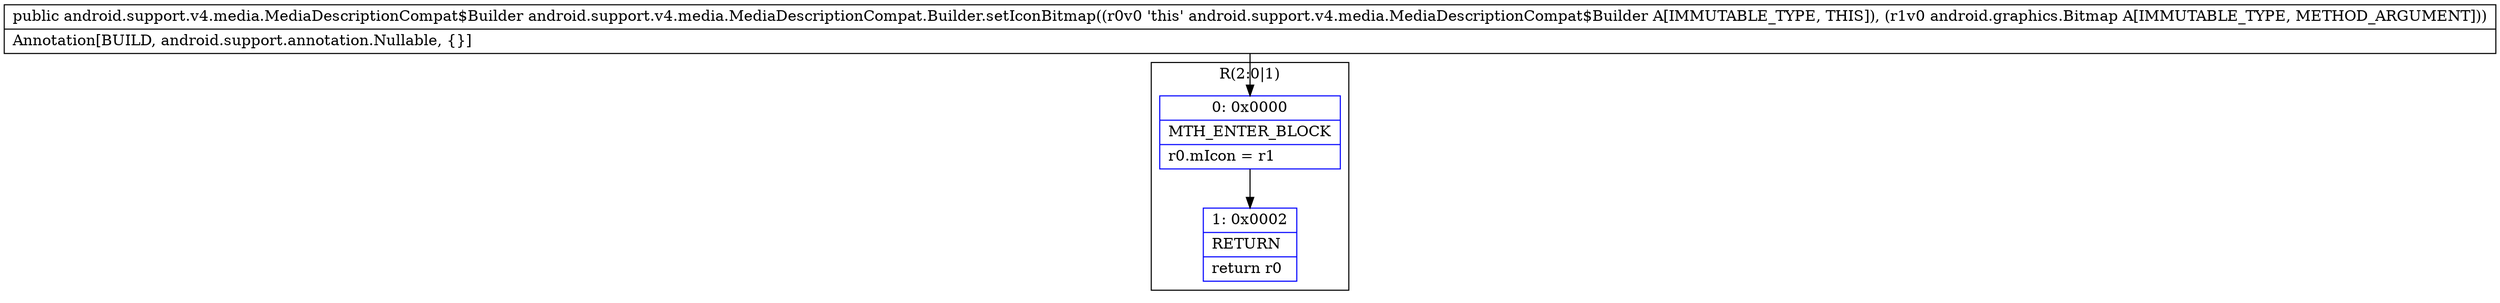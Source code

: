 digraph "CFG forandroid.support.v4.media.MediaDescriptionCompat.Builder.setIconBitmap(Landroid\/graphics\/Bitmap;)Landroid\/support\/v4\/media\/MediaDescriptionCompat$Builder;" {
subgraph cluster_Region_1223108594 {
label = "R(2:0|1)";
node [shape=record,color=blue];
Node_0 [shape=record,label="{0\:\ 0x0000|MTH_ENTER_BLOCK\l|r0.mIcon = r1\l}"];
Node_1 [shape=record,label="{1\:\ 0x0002|RETURN\l|return r0\l}"];
}
MethodNode[shape=record,label="{public android.support.v4.media.MediaDescriptionCompat$Builder android.support.v4.media.MediaDescriptionCompat.Builder.setIconBitmap((r0v0 'this' android.support.v4.media.MediaDescriptionCompat$Builder A[IMMUTABLE_TYPE, THIS]), (r1v0 android.graphics.Bitmap A[IMMUTABLE_TYPE, METHOD_ARGUMENT]))  | Annotation[BUILD, android.support.annotation.Nullable, \{\}]\l}"];
MethodNode -> Node_0;
Node_0 -> Node_1;
}

